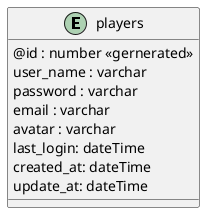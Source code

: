 @startuml

entity "players"{
    @id : number <<gernerated>>
    user_name : varchar
    password : varchar
    email : varchar
    avatar : varchar
    last_login: dateTime
    created_at: dateTime
   update_at: dateTime
}
@enduml

Esto es el diagrama de la base de datos